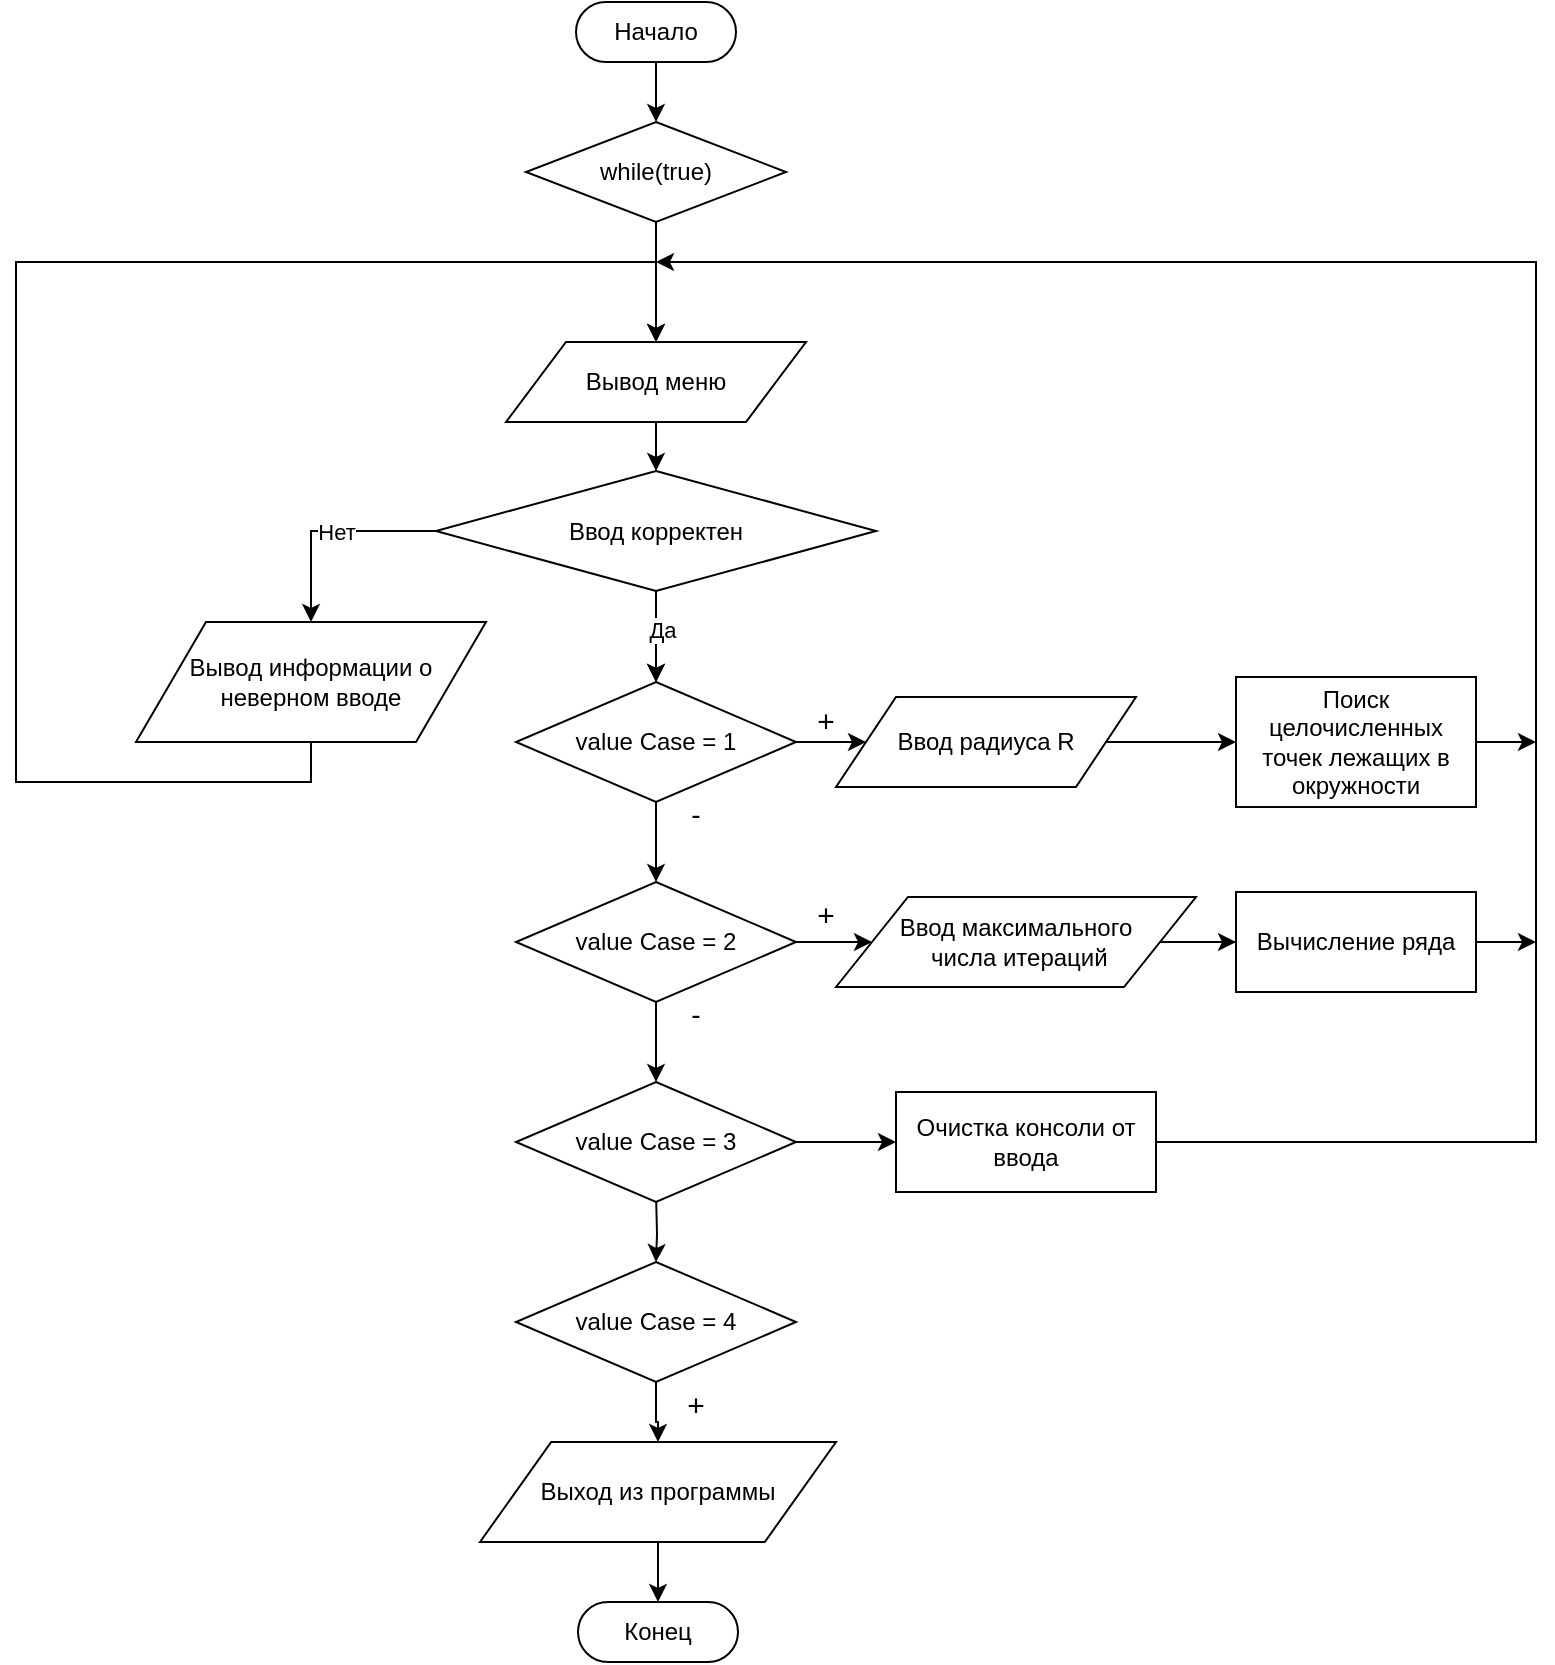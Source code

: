 <mxfile version="27.0.5" pages="3">
  <diagram name="Блок Main" id="GXKgBE13PgpV4DJKCEHK">
    <mxGraphModel dx="2152" dy="2210" grid="1" gridSize="10" guides="1" tooltips="1" connect="1" arrows="1" fold="1" page="1" pageScale="1" pageWidth="827" pageHeight="1169" math="0" shadow="0">
      <root>
        <mxCell id="0" />
        <mxCell id="1" parent="0" />
        <mxCell id="cJW6fDV2OWI1Qg8kYUXk-21" style="edgeStyle=orthogonalEdgeStyle;rounded=0;orthogonalLoop=1;jettySize=auto;html=1;exitX=0.5;exitY=0.5;exitDx=0;exitDy=15;exitPerimeter=0;entryX=0.5;entryY=0;entryDx=0;entryDy=0;" edge="1" parent="1" source="cJW6fDV2OWI1Qg8kYUXk-6" target="cJW6fDV2OWI1Qg8kYUXk-8">
          <mxGeometry relative="1" as="geometry" />
        </mxCell>
        <mxCell id="cJW6fDV2OWI1Qg8kYUXk-6" value="Начало" style="html=1;dashed=0;whiteSpace=wrap;shape=mxgraph.dfd.start" vertex="1" parent="1">
          <mxGeometry x="170" y="320" width="80" height="30" as="geometry" />
        </mxCell>
        <mxCell id="cJW6fDV2OWI1Qg8kYUXk-60" value="" style="edgeStyle=orthogonalEdgeStyle;rounded=0;orthogonalLoop=1;jettySize=auto;html=1;" edge="1" parent="1" source="cJW6fDV2OWI1Qg8kYUXk-7" target="cJW6fDV2OWI1Qg8kYUXk-10">
          <mxGeometry relative="1" as="geometry" />
        </mxCell>
        <mxCell id="cJW6fDV2OWI1Qg8kYUXk-7" value="Вывод меню" style="shape=parallelogram;perimeter=parallelogramPerimeter;whiteSpace=wrap;html=1;dashed=0;" vertex="1" parent="1">
          <mxGeometry x="135" y="490" width="150" height="40" as="geometry" />
        </mxCell>
        <mxCell id="cJW6fDV2OWI1Qg8kYUXk-13" style="edgeStyle=orthogonalEdgeStyle;rounded=0;orthogonalLoop=1;jettySize=auto;html=1;exitX=0.5;exitY=1;exitDx=0;exitDy=0;" edge="1" parent="1" source="cJW6fDV2OWI1Qg8kYUXk-8">
          <mxGeometry relative="1" as="geometry">
            <mxPoint x="210" y="490" as="targetPoint" />
          </mxGeometry>
        </mxCell>
        <mxCell id="cJW6fDV2OWI1Qg8kYUXk-8" value="while(true)" style="shape=rhombus;html=1;dashed=0;whiteSpace=wrap;perimeter=rhombusPerimeter;" vertex="1" parent="1">
          <mxGeometry x="145" y="380" width="130" height="50" as="geometry" />
        </mxCell>
        <mxCell id="cJW6fDV2OWI1Qg8kYUXk-14" style="edgeStyle=orthogonalEdgeStyle;rounded=0;orthogonalLoop=1;jettySize=auto;html=1;exitX=0;exitY=0.5;exitDx=0;exitDy=0;entryX=0.5;entryY=0;entryDx=0;entryDy=0;" edge="1" parent="1" source="cJW6fDV2OWI1Qg8kYUXk-10" target="cJW6fDV2OWI1Qg8kYUXk-11">
          <mxGeometry relative="1" as="geometry" />
        </mxCell>
        <mxCell id="cJW6fDV2OWI1Qg8kYUXk-62" value="Нет" style="edgeLabel;html=1;align=center;verticalAlign=middle;resizable=0;points=[];" vertex="1" connectable="0" parent="cJW6fDV2OWI1Qg8kYUXk-14">
          <mxGeometry x="-0.077" relative="1" as="geometry">
            <mxPoint as="offset" />
          </mxGeometry>
        </mxCell>
        <mxCell id="cJW6fDV2OWI1Qg8kYUXk-61" value="" style="edgeStyle=orthogonalEdgeStyle;rounded=0;orthogonalLoop=1;jettySize=auto;html=1;" edge="1" parent="1" source="cJW6fDV2OWI1Qg8kYUXk-10" target="cJW6fDV2OWI1Qg8kYUXk-15">
          <mxGeometry relative="1" as="geometry" />
        </mxCell>
        <mxCell id="cJW6fDV2OWI1Qg8kYUXk-64" value="" style="edgeStyle=orthogonalEdgeStyle;rounded=0;orthogonalLoop=1;jettySize=auto;html=1;" edge="1" parent="1" source="cJW6fDV2OWI1Qg8kYUXk-10" target="cJW6fDV2OWI1Qg8kYUXk-15">
          <mxGeometry relative="1" as="geometry" />
        </mxCell>
        <mxCell id="cJW6fDV2OWI1Qg8kYUXk-65" value="Да" style="edgeLabel;html=1;align=center;verticalAlign=middle;resizable=0;points=[];" vertex="1" connectable="0" parent="cJW6fDV2OWI1Qg8kYUXk-64">
          <mxGeometry x="-0.15" y="3" relative="1" as="geometry">
            <mxPoint as="offset" />
          </mxGeometry>
        </mxCell>
        <mxCell id="cJW6fDV2OWI1Qg8kYUXk-10" value="Ввод корректен" style="shape=rhombus;html=1;dashed=0;whiteSpace=wrap;perimeter=rhombusPerimeter;" vertex="1" parent="1">
          <mxGeometry x="100" y="554.5" width="220" height="60" as="geometry" />
        </mxCell>
        <mxCell id="cJW6fDV2OWI1Qg8kYUXk-12" style="edgeStyle=orthogonalEdgeStyle;rounded=0;orthogonalLoop=1;jettySize=auto;html=1;exitX=0.5;exitY=1;exitDx=0;exitDy=0;entryX=0.5;entryY=0;entryDx=0;entryDy=0;" edge="1" parent="1" source="cJW6fDV2OWI1Qg8kYUXk-11" target="cJW6fDV2OWI1Qg8kYUXk-7">
          <mxGeometry relative="1" as="geometry">
            <Array as="points">
              <mxPoint x="38" y="710" />
              <mxPoint x="-110" y="710" />
              <mxPoint x="-110" y="450" />
              <mxPoint x="210" y="450" />
            </Array>
          </mxGeometry>
        </mxCell>
        <mxCell id="cJW6fDV2OWI1Qg8kYUXk-11" value="Вывод информации о неверном вводе" style="shape=parallelogram;perimeter=parallelogramPerimeter;whiteSpace=wrap;html=1;dashed=0;" vertex="1" parent="1">
          <mxGeometry x="-50" y="630" width="175" height="60" as="geometry" />
        </mxCell>
        <mxCell id="cJW6fDV2OWI1Qg8kYUXk-32" value="" style="edgeStyle=orthogonalEdgeStyle;rounded=0;orthogonalLoop=1;jettySize=auto;html=1;" edge="1" parent="1" source="cJW6fDV2OWI1Qg8kYUXk-15" target="cJW6fDV2OWI1Qg8kYUXk-29">
          <mxGeometry relative="1" as="geometry" />
        </mxCell>
        <mxCell id="cJW6fDV2OWI1Qg8kYUXk-43" value="" style="edgeStyle=orthogonalEdgeStyle;rounded=0;orthogonalLoop=1;jettySize=auto;html=1;" edge="1" parent="1" source="cJW6fDV2OWI1Qg8kYUXk-15" target="cJW6fDV2OWI1Qg8kYUXk-16">
          <mxGeometry relative="1" as="geometry" />
        </mxCell>
        <mxCell id="cJW6fDV2OWI1Qg8kYUXk-15" value="value Case = 1" style="shape=rhombus;html=1;dashed=0;whiteSpace=wrap;perimeter=rhombusPerimeter;" vertex="1" parent="1">
          <mxGeometry x="140" y="660" width="140" height="60" as="geometry" />
        </mxCell>
        <mxCell id="cJW6fDV2OWI1Qg8kYUXk-35" value="" style="edgeStyle=orthogonalEdgeStyle;rounded=0;orthogonalLoop=1;jettySize=auto;html=1;" edge="1" parent="1" source="cJW6fDV2OWI1Qg8kYUXk-16" target="cJW6fDV2OWI1Qg8kYUXk-34">
          <mxGeometry relative="1" as="geometry" />
        </mxCell>
        <mxCell id="cJW6fDV2OWI1Qg8kYUXk-44" value="" style="edgeStyle=orthogonalEdgeStyle;rounded=0;orthogonalLoop=1;jettySize=auto;html=1;" edge="1" parent="1" source="cJW6fDV2OWI1Qg8kYUXk-16">
          <mxGeometry relative="1" as="geometry">
            <mxPoint x="210" y="860" as="targetPoint" />
          </mxGeometry>
        </mxCell>
        <mxCell id="cJW6fDV2OWI1Qg8kYUXk-16" value="value Case = 2" style="shape=rhombus;html=1;dashed=0;whiteSpace=wrap;perimeter=rhombusPerimeter;" vertex="1" parent="1">
          <mxGeometry x="140" y="760" width="140" height="60" as="geometry" />
        </mxCell>
        <mxCell id="cJW6fDV2OWI1Qg8kYUXk-46" value="" style="edgeStyle=orthogonalEdgeStyle;rounded=0;orthogonalLoop=1;jettySize=auto;html=1;" edge="1" parent="1" target="cJW6fDV2OWI1Qg8kYUXk-19">
          <mxGeometry relative="1" as="geometry">
            <mxPoint x="210.0" y="915" as="sourcePoint" />
          </mxGeometry>
        </mxCell>
        <mxCell id="cJW6fDV2OWI1Qg8kYUXk-42" value="" style="edgeStyle=orthogonalEdgeStyle;rounded=0;orthogonalLoop=1;jettySize=auto;html=1;" edge="1" parent="1" source="cJW6fDV2OWI1Qg8kYUXk-19" target="cJW6fDV2OWI1Qg8kYUXk-41">
          <mxGeometry relative="1" as="geometry" />
        </mxCell>
        <mxCell id="cJW6fDV2OWI1Qg8kYUXk-19" value="value Case = 4" style="shape=rhombus;html=1;dashed=0;whiteSpace=wrap;perimeter=rhombusPerimeter;" vertex="1" parent="1">
          <mxGeometry x="140" y="950" width="140" height="60" as="geometry" />
        </mxCell>
        <mxCell id="cJW6fDV2OWI1Qg8kYUXk-49" value="" style="edgeStyle=orthogonalEdgeStyle;rounded=0;orthogonalLoop=1;jettySize=auto;html=1;" edge="1" parent="1" source="cJW6fDV2OWI1Qg8kYUXk-20" target="cJW6fDV2OWI1Qg8kYUXk-48">
          <mxGeometry relative="1" as="geometry" />
        </mxCell>
        <mxCell id="cJW6fDV2OWI1Qg8kYUXk-20" value="value Case = 3" style="shape=rhombus;html=1;dashed=0;whiteSpace=wrap;perimeter=rhombusPerimeter;" vertex="1" parent="1">
          <mxGeometry x="140" y="860" width="140" height="60" as="geometry" />
        </mxCell>
        <mxCell id="cJW6fDV2OWI1Qg8kYUXk-67" style="edgeStyle=orthogonalEdgeStyle;rounded=0;orthogonalLoop=1;jettySize=auto;html=1;exitX=1;exitY=0.5;exitDx=0;exitDy=0;" edge="1" parent="1" source="cJW6fDV2OWI1Qg8kYUXk-24">
          <mxGeometry relative="1" as="geometry">
            <mxPoint x="650" y="790" as="targetPoint" />
          </mxGeometry>
        </mxCell>
        <mxCell id="cJW6fDV2OWI1Qg8kYUXk-24" value="Вычисление ряда" style="html=1;dashed=0;whiteSpace=wrap;" vertex="1" parent="1">
          <mxGeometry x="500" y="765" width="120" height="50" as="geometry" />
        </mxCell>
        <mxCell id="cJW6fDV2OWI1Qg8kYUXk-68" style="edgeStyle=orthogonalEdgeStyle;rounded=0;orthogonalLoop=1;jettySize=auto;html=1;exitX=1;exitY=0.5;exitDx=0;exitDy=0;" edge="1" parent="1" source="cJW6fDV2OWI1Qg8kYUXk-28">
          <mxGeometry relative="1" as="geometry">
            <mxPoint x="650" y="690" as="targetPoint" />
          </mxGeometry>
        </mxCell>
        <mxCell id="cJW6fDV2OWI1Qg8kYUXk-28" value="Поиск целочисленных точек лежащих в окружности" style="html=1;dashed=0;whiteSpace=wrap;" vertex="1" parent="1">
          <mxGeometry x="500" y="657.5" width="120" height="65" as="geometry" />
        </mxCell>
        <mxCell id="cJW6fDV2OWI1Qg8kYUXk-33" value="" style="edgeStyle=orthogonalEdgeStyle;rounded=0;orthogonalLoop=1;jettySize=auto;html=1;" edge="1" parent="1" source="cJW6fDV2OWI1Qg8kYUXk-29" target="cJW6fDV2OWI1Qg8kYUXk-28">
          <mxGeometry relative="1" as="geometry" />
        </mxCell>
        <mxCell id="cJW6fDV2OWI1Qg8kYUXk-29" value="Ввод радиуса R" style="shape=parallelogram;perimeter=parallelogramPerimeter;whiteSpace=wrap;html=1;dashed=0;" vertex="1" parent="1">
          <mxGeometry x="300" y="667.5" width="150" height="45" as="geometry" />
        </mxCell>
        <mxCell id="cJW6fDV2OWI1Qg8kYUXk-84" value="" style="edgeStyle=orthogonalEdgeStyle;rounded=0;orthogonalLoop=1;jettySize=auto;html=1;" edge="1" parent="1" source="cJW6fDV2OWI1Qg8kYUXk-34" target="cJW6fDV2OWI1Qg8kYUXk-24">
          <mxGeometry relative="1" as="geometry" />
        </mxCell>
        <mxCell id="cJW6fDV2OWI1Qg8kYUXk-34" value="Ввод максимального&lt;br&gt;&amp;nbsp;числа итераций" style="shape=parallelogram;perimeter=parallelogramPerimeter;whiteSpace=wrap;html=1;dashed=0;" vertex="1" parent="1">
          <mxGeometry x="300" y="767.5" width="180" height="45" as="geometry" />
        </mxCell>
        <mxCell id="cJW6fDV2OWI1Qg8kYUXk-51" value="" style="edgeStyle=orthogonalEdgeStyle;rounded=0;orthogonalLoop=1;jettySize=auto;html=1;" edge="1" parent="1" source="cJW6fDV2OWI1Qg8kYUXk-41" target="cJW6fDV2OWI1Qg8kYUXk-50">
          <mxGeometry relative="1" as="geometry" />
        </mxCell>
        <mxCell id="cJW6fDV2OWI1Qg8kYUXk-41" value="Выход из программы" style="shape=parallelogram;perimeter=parallelogramPerimeter;whiteSpace=wrap;html=1;dashed=0;" vertex="1" parent="1">
          <mxGeometry x="122" y="1040" width="178" height="50" as="geometry" />
        </mxCell>
        <mxCell id="cJW6fDV2OWI1Qg8kYUXk-55" style="edgeStyle=orthogonalEdgeStyle;rounded=0;orthogonalLoop=1;jettySize=auto;html=1;exitX=1;exitY=0.5;exitDx=0;exitDy=0;" edge="1" parent="1" source="cJW6fDV2OWI1Qg8kYUXk-48">
          <mxGeometry relative="1" as="geometry">
            <mxPoint x="210" y="450" as="targetPoint" />
            <Array as="points">
              <mxPoint x="650" y="890" />
              <mxPoint x="650" y="450" />
            </Array>
          </mxGeometry>
        </mxCell>
        <mxCell id="cJW6fDV2OWI1Qg8kYUXk-48" value="Очистка консоли от ввода" style="html=1;dashed=0;whiteSpace=wrap;" vertex="1" parent="1">
          <mxGeometry x="330" y="865" width="130" height="50" as="geometry" />
        </mxCell>
        <mxCell id="cJW6fDV2OWI1Qg8kYUXk-50" value="Конец" style="html=1;dashed=0;whiteSpace=wrap;shape=mxgraph.dfd.start" vertex="1" parent="1">
          <mxGeometry x="171" y="1120" width="80" height="30" as="geometry" />
        </mxCell>
        <mxCell id="cJW6fDV2OWI1Qg8kYUXk-72" value="&lt;font style=&quot;font-size: 15px;&quot;&gt;+&lt;/font&gt;" style="text;html=1;align=center;verticalAlign=middle;whiteSpace=wrap;rounded=0;strokeWidth=1;" vertex="1" parent="1">
          <mxGeometry x="275" y="667.5" width="40" height="22.5" as="geometry" />
        </mxCell>
        <mxCell id="cJW6fDV2OWI1Qg8kYUXk-73" value="&lt;font style=&quot;font-size: 15px;&quot;&gt;+&lt;/font&gt;" style="text;html=1;align=center;verticalAlign=middle;whiteSpace=wrap;rounded=0;strokeWidth=1;" vertex="1" parent="1">
          <mxGeometry x="275" y="765" width="40" height="22.5" as="geometry" />
        </mxCell>
        <mxCell id="cJW6fDV2OWI1Qg8kYUXk-77" value="&lt;font style=&quot;font-size: 15px;&quot;&gt;+&lt;/font&gt;" style="text;html=1;align=center;verticalAlign=middle;whiteSpace=wrap;rounded=0;strokeWidth=1;" vertex="1" parent="1">
          <mxGeometry x="210" y="1010" width="40" height="22.5" as="geometry" />
        </mxCell>
        <mxCell id="cJW6fDV2OWI1Qg8kYUXk-82" value="&lt;font style=&quot;font-size: 14px;&quot;&gt;-&lt;/font&gt;" style="text;html=1;align=center;verticalAlign=middle;whiteSpace=wrap;rounded=0;strokeWidth=1;" vertex="1" parent="1">
          <mxGeometry x="210" y="815" width="40" height="22.5" as="geometry" />
        </mxCell>
        <mxCell id="cJW6fDV2OWI1Qg8kYUXk-83" value="&lt;font style=&quot;font-size: 14px;&quot;&gt;-&lt;/font&gt;" style="text;html=1;align=center;verticalAlign=middle;whiteSpace=wrap;rounded=0;strokeWidth=1;" vertex="1" parent="1">
          <mxGeometry x="210" y="715" width="40" height="22.5" as="geometry" />
        </mxCell>
      </root>
    </mxGraphModel>
  </diagram>
  <diagram id="nFBIZcK_e2PeYISjaXy1" name="Метод поиска числа точек">
    <mxGraphModel dx="1178" dy="1964" grid="1" gridSize="10" guides="1" tooltips="1" connect="1" arrows="1" fold="1" page="1" pageScale="1" pageWidth="827" pageHeight="1169" math="0" shadow="0">
      <root>
        <mxCell id="0" />
        <mxCell id="1" parent="0" />
        <mxCell id="mQB3HQz9weVYldsgbCYN-5" value="" style="edgeStyle=orthogonalEdgeStyle;rounded=0;orthogonalLoop=1;jettySize=auto;html=1;" edge="1" parent="1" source="mQB3HQz9weVYldsgbCYN-2" target="mQB3HQz9weVYldsgbCYN-4">
          <mxGeometry relative="1" as="geometry" />
        </mxCell>
        <mxCell id="mQB3HQz9weVYldsgbCYN-2" value="Начало" style="html=1;dashed=0;whiteSpace=wrap;shape=mxgraph.dfd.start" vertex="1" parent="1">
          <mxGeometry x="320" y="470" width="80" height="30" as="geometry" />
        </mxCell>
        <mxCell id="mQB3HQz9weVYldsgbCYN-25" value="" style="edgeStyle=orthogonalEdgeStyle;rounded=0;orthogonalLoop=1;jettySize=auto;html=1;" edge="1" parent="1" source="mQB3HQz9weVYldsgbCYN-3" target="mQB3HQz9weVYldsgbCYN-8">
          <mxGeometry relative="1" as="geometry" />
        </mxCell>
        <mxCell id="mQB3HQz9weVYldsgbCYN-3" value="Ввод радиуса R" style="shape=parallelogram;perimeter=parallelogramPerimeter;whiteSpace=wrap;html=1;dashed=0;" vertex="1" parent="1">
          <mxGeometry x="290" y="630" width="140" height="40" as="geometry" />
        </mxCell>
        <mxCell id="mQB3HQz9weVYldsgbCYN-6" value="" style="edgeStyle=orthogonalEdgeStyle;rounded=0;orthogonalLoop=1;jettySize=auto;html=1;" edge="1" parent="1" source="mQB3HQz9weVYldsgbCYN-4" target="mQB3HQz9weVYldsgbCYN-3">
          <mxGeometry relative="1" as="geometry" />
        </mxCell>
        <mxCell id="mQB3HQz9weVYldsgbCYN-4" value="while(true)" style="shape=rhombus;html=1;dashed=0;whiteSpace=wrap;perimeter=rhombusPerimeter;" vertex="1" parent="1">
          <mxGeometry x="290" y="520" width="140" height="50" as="geometry" />
        </mxCell>
        <mxCell id="mQB3HQz9weVYldsgbCYN-26" style="edgeStyle=orthogonalEdgeStyle;rounded=0;orthogonalLoop=1;jettySize=auto;html=1;exitX=0;exitY=0.5;exitDx=0;exitDy=0;" edge="1" parent="1" source="mQB3HQz9weVYldsgbCYN-7">
          <mxGeometry relative="1" as="geometry">
            <mxPoint x="255.0" y="702.5" as="sourcePoint" />
            <mxPoint x="360" y="597.5" as="targetPoint" />
            <Array as="points">
              <mxPoint x="160" y="725" />
              <mxPoint x="160" y="598" />
              <mxPoint x="360" y="598" />
            </Array>
          </mxGeometry>
        </mxCell>
        <mxCell id="mQB3HQz9weVYldsgbCYN-7" value="Проверка корректности ввода" style="shape=rhombus;html=1;dashed=0;whiteSpace=wrap;perimeter=rhombusPerimeter;" vertex="1" parent="1">
          <mxGeometry x="255" y="690" width="210" height="70" as="geometry" />
        </mxCell>
        <mxCell id="mQB3HQz9weVYldsgbCYN-11" value="" style="edgeStyle=orthogonalEdgeStyle;rounded=0;orthogonalLoop=1;jettySize=auto;html=1;" edge="1" parent="1" source="mQB3HQz9weVYldsgbCYN-8" target="mQB3HQz9weVYldsgbCYN-9">
          <mxGeometry relative="1" as="geometry" />
        </mxCell>
        <mxCell id="mQB3HQz9weVYldsgbCYN-21" style="edgeStyle=orthogonalEdgeStyle;rounded=0;orthogonalLoop=1;jettySize=auto;html=1;exitX=1;exitY=0.5;exitDx=0;exitDy=0;entryX=0;entryY=0.5;entryDx=0;entryDy=0;" edge="1" parent="1" source="mQB3HQz9weVYldsgbCYN-8" target="mQB3HQz9weVYldsgbCYN-22">
          <mxGeometry relative="1" as="geometry">
            <mxPoint x="500" y="815.571" as="targetPoint" />
          </mxGeometry>
        </mxCell>
        <mxCell id="mQB3HQz9weVYldsgbCYN-8" value="Цикл от -R до R по х" style="shape=hexagon;perimeter=hexagonPerimeter2;whiteSpace=wrap;html=1;size=0.25" vertex="1" parent="1">
          <mxGeometry x="285" y="790" width="150" height="50" as="geometry" />
        </mxCell>
        <mxCell id="mQB3HQz9weVYldsgbCYN-13" value="" style="edgeStyle=orthogonalEdgeStyle;rounded=0;orthogonalLoop=1;jettySize=auto;html=1;" edge="1" parent="1" source="mQB3HQz9weVYldsgbCYN-9" target="mQB3HQz9weVYldsgbCYN-12">
          <mxGeometry relative="1" as="geometry" />
        </mxCell>
        <mxCell id="mQB3HQz9weVYldsgbCYN-20" style="edgeStyle=orthogonalEdgeStyle;rounded=0;orthogonalLoop=1;jettySize=auto;html=1;exitX=1;exitY=0.5;exitDx=0;exitDy=0;entryX=0;entryY=0.5;entryDx=0;entryDy=0;" edge="1" parent="1" source="mQB3HQz9weVYldsgbCYN-9" target="mQB3HQz9weVYldsgbCYN-8">
          <mxGeometry relative="1" as="geometry">
            <Array as="points">
              <mxPoint x="560" y="895" />
              <mxPoint x="560" y="1110" />
              <mxPoint x="160" y="1110" />
              <mxPoint x="160" y="815" />
            </Array>
          </mxGeometry>
        </mxCell>
        <mxCell id="mQB3HQz9weVYldsgbCYN-9" value="Цикл от -R до R по y" style="shape=hexagon;perimeter=hexagonPerimeter2;whiteSpace=wrap;html=1;size=0.25" vertex="1" parent="1">
          <mxGeometry x="285" y="870" width="150" height="50" as="geometry" />
        </mxCell>
        <mxCell id="mQB3HQz9weVYldsgbCYN-15" value="" style="edgeStyle=orthogonalEdgeStyle;rounded=0;orthogonalLoop=1;jettySize=auto;html=1;" edge="1" parent="1" source="mQB3HQz9weVYldsgbCYN-12" target="mQB3HQz9weVYldsgbCYN-14">
          <mxGeometry relative="1" as="geometry">
            <Array as="points">
              <mxPoint x="480" y="975" />
            </Array>
          </mxGeometry>
        </mxCell>
        <mxCell id="mQB3HQz9weVYldsgbCYN-18" style="edgeStyle=orthogonalEdgeStyle;rounded=0;orthogonalLoop=1;jettySize=auto;html=1;exitX=0;exitY=0.5;exitDx=0;exitDy=0;endArrow=none;startFill=0;" edge="1" parent="1" source="mQB3HQz9weVYldsgbCYN-12">
          <mxGeometry relative="1" as="geometry">
            <mxPoint x="360" y="1050" as="targetPoint" />
            <Array as="points">
              <mxPoint x="240" y="975" />
              <mxPoint x="240" y="1050" />
            </Array>
          </mxGeometry>
        </mxCell>
        <mxCell id="mQB3HQz9weVYldsgbCYN-12" value="x^2+y^2&amp;lt;=R^2" style="shape=rhombus;html=1;dashed=0;whiteSpace=wrap;perimeter=rhombusPerimeter;" vertex="1" parent="1">
          <mxGeometry x="290" y="950" width="140" height="50" as="geometry" />
        </mxCell>
        <mxCell id="mQB3HQz9weVYldsgbCYN-19" style="edgeStyle=orthogonalEdgeStyle;rounded=0;orthogonalLoop=1;jettySize=auto;html=1;exitX=0.5;exitY=1;exitDx=0;exitDy=0;entryX=0;entryY=0.5;entryDx=0;entryDy=0;" edge="1" parent="1" source="mQB3HQz9weVYldsgbCYN-14" target="mQB3HQz9weVYldsgbCYN-9">
          <mxGeometry relative="1" as="geometry">
            <mxPoint x="360" y="1070" as="targetPoint" />
            <Array as="points">
              <mxPoint x="485" y="1050" />
              <mxPoint x="360" y="1050" />
              <mxPoint x="360" y="1080" />
              <mxPoint x="200" y="1080" />
              <mxPoint x="200" y="895" />
            </Array>
          </mxGeometry>
        </mxCell>
        <mxCell id="mQB3HQz9weVYldsgbCYN-14" value="Увеличение счетчика на +1" style="html=1;dashed=0;whiteSpace=wrap;" vertex="1" parent="1">
          <mxGeometry x="435" y="1000" width="100" height="30" as="geometry" />
        </mxCell>
        <mxCell id="mQB3HQz9weVYldsgbCYN-23" style="edgeStyle=orthogonalEdgeStyle;rounded=0;orthogonalLoop=1;jettySize=auto;html=1;exitX=1;exitY=0.5;exitDx=0;exitDy=0;entryX=0;entryY=0.5;entryDx=0;entryDy=0;entryPerimeter=0;" edge="1" parent="1" source="mQB3HQz9weVYldsgbCYN-22" target="mQB3HQz9weVYldsgbCYN-24">
          <mxGeometry relative="1" as="geometry">
            <mxPoint x="635.0" y="815.294" as="targetPoint" />
          </mxGeometry>
        </mxCell>
        <mxCell id="mQB3HQz9weVYldsgbCYN-22" value="Вывод значения счетчика" style="shape=parallelogram;perimeter=parallelogramPerimeter;whiteSpace=wrap;html=1;dashed=0;" vertex="1" parent="1">
          <mxGeometry x="450" y="795" width="140" height="40" as="geometry" />
        </mxCell>
        <mxCell id="mQB3HQz9weVYldsgbCYN-24" value="Конец" style="html=1;dashed=0;whiteSpace=wrap;shape=mxgraph.dfd.start" vertex="1" parent="1">
          <mxGeometry x="625" y="800" width="80" height="30" as="geometry" />
        </mxCell>
        <mxCell id="mQB3HQz9weVYldsgbCYN-27" value="Да" style="text;html=1;align=center;verticalAlign=middle;whiteSpace=wrap;rounded=0;" vertex="1" parent="1">
          <mxGeometry x="420" y="950" width="60" height="30" as="geometry" />
        </mxCell>
        <mxCell id="mQB3HQz9weVYldsgbCYN-28" value="Нет" style="text;html=1;align=center;verticalAlign=middle;whiteSpace=wrap;rounded=0;" vertex="1" parent="1">
          <mxGeometry x="240" y="950" width="60" height="30" as="geometry" />
        </mxCell>
        <mxCell id="mQB3HQz9weVYldsgbCYN-29" value="Нет" style="text;html=1;align=center;verticalAlign=middle;whiteSpace=wrap;rounded=0;" vertex="1" parent="1">
          <mxGeometry x="180" y="700" width="60" height="30" as="geometry" />
        </mxCell>
        <mxCell id="mQB3HQz9weVYldsgbCYN-30" value="Да" style="text;html=1;align=center;verticalAlign=middle;whiteSpace=wrap;rounded=0;" vertex="1" parent="1">
          <mxGeometry x="350" y="760" width="60" height="30" as="geometry" />
        </mxCell>
      </root>
    </mxGraphModel>
  </diagram>
  <diagram id="Ybrxpdkyec3NdqHek-5U" name="Вычисление ряда">
    <mxGraphModel dx="707" dy="1179" grid="1" gridSize="10" guides="1" tooltips="1" connect="1" arrows="1" fold="1" page="1" pageScale="1" pageWidth="827" pageHeight="1169" math="0" shadow="0">
      <root>
        <mxCell id="0" />
        <mxCell id="1" parent="0" />
        <mxCell id="IN3KknKxJQErJ16Oe6HC-1" value="" style="edgeStyle=orthogonalEdgeStyle;rounded=0;orthogonalLoop=1;jettySize=auto;html=1;" edge="1" parent="1" source="IN3KknKxJQErJ16Oe6HC-2" target="IN3KknKxJQErJ16Oe6HC-6">
          <mxGeometry relative="1" as="geometry" />
        </mxCell>
        <mxCell id="IN3KknKxJQErJ16Oe6HC-2" value="Начало" style="html=1;dashed=0;whiteSpace=wrap;shape=mxgraph.dfd.start" vertex="1" parent="1">
          <mxGeometry x="320" y="470" width="80" height="30" as="geometry" />
        </mxCell>
        <mxCell id="IN3KknKxJQErJ16Oe6HC-3" value="" style="edgeStyle=orthogonalEdgeStyle;rounded=0;orthogonalLoop=1;jettySize=auto;html=1;" edge="1" parent="1" source="IN3KknKxJQErJ16Oe6HC-4">
          <mxGeometry relative="1" as="geometry">
            <mxPoint x="360" y="790" as="targetPoint" />
          </mxGeometry>
        </mxCell>
        <mxCell id="IN3KknKxJQErJ16Oe6HC-4" value="Ввод числа counterInter" style="shape=parallelogram;perimeter=parallelogramPerimeter;whiteSpace=wrap;html=1;dashed=0;" vertex="1" parent="1">
          <mxGeometry x="271.25" y="630" width="177.5" height="40" as="geometry" />
        </mxCell>
        <mxCell id="IN3KknKxJQErJ16Oe6HC-5" value="" style="edgeStyle=orthogonalEdgeStyle;rounded=0;orthogonalLoop=1;jettySize=auto;html=1;" edge="1" parent="1" source="IN3KknKxJQErJ16Oe6HC-6" target="IN3KknKxJQErJ16Oe6HC-4">
          <mxGeometry relative="1" as="geometry" />
        </mxCell>
        <mxCell id="IN3KknKxJQErJ16Oe6HC-6" value="while(true)" style="shape=rhombus;html=1;dashed=0;whiteSpace=wrap;perimeter=rhombusPerimeter;" vertex="1" parent="1">
          <mxGeometry x="290" y="520" width="140" height="50" as="geometry" />
        </mxCell>
        <mxCell id="IN3KknKxJQErJ16Oe6HC-7" style="edgeStyle=orthogonalEdgeStyle;rounded=0;orthogonalLoop=1;jettySize=auto;html=1;exitX=0;exitY=0.5;exitDx=0;exitDy=0;" edge="1" parent="1" source="IN3KknKxJQErJ16Oe6HC-8">
          <mxGeometry relative="1" as="geometry">
            <mxPoint x="255.0" y="702.5" as="sourcePoint" />
            <mxPoint x="360" y="597.5" as="targetPoint" />
            <Array as="points">
              <mxPoint x="200" y="725" />
              <mxPoint x="200" y="598" />
            </Array>
          </mxGeometry>
        </mxCell>
        <mxCell id="IN3KknKxJQErJ16Oe6HC-8" value="Проверка корректности ввода" style="shape=rhombus;html=1;dashed=0;whiteSpace=wrap;perimeter=rhombusPerimeter;" vertex="1" parent="1">
          <mxGeometry x="255" y="690" width="210" height="70" as="geometry" />
        </mxCell>
        <mxCell id="IN3KknKxJQErJ16Oe6HC-22" value="Конец" style="html=1;dashed=0;whiteSpace=wrap;shape=mxgraph.dfd.start" vertex="1" parent="1">
          <mxGeometry x="488.75" y="965" width="80" height="30" as="geometry" />
        </mxCell>
        <mxCell id="IN3KknKxJQErJ16Oe6HC-25" value="Нет" style="text;html=1;align=center;verticalAlign=middle;whiteSpace=wrap;rounded=0;" vertex="1" parent="1">
          <mxGeometry x="195" y="690" width="60" height="30" as="geometry" />
        </mxCell>
        <mxCell id="IN3KknKxJQErJ16Oe6HC-26" value="Да" style="text;html=1;align=center;verticalAlign=middle;whiteSpace=wrap;rounded=0;" vertex="1" parent="1">
          <mxGeometry x="350" y="760" width="60" height="30" as="geometry" />
        </mxCell>
        <mxCell id="IN3KknKxJQErJ16Oe6HC-31" value="" style="edgeStyle=orthogonalEdgeStyle;rounded=0;orthogonalLoop=1;jettySize=auto;html=1;" edge="1" parent="1" source="IN3KknKxJQErJ16Oe6HC-27" target="IN3KknKxJQErJ16Oe6HC-29">
          <mxGeometry relative="1" as="geometry" />
        </mxCell>
        <mxCell id="IN3KknKxJQErJ16Oe6HC-36" style="edgeStyle=orthogonalEdgeStyle;rounded=0;orthogonalLoop=1;jettySize=auto;html=1;exitX=1;exitY=0.5;exitDx=0;exitDy=0;entryX=0.5;entryY=0;entryDx=0;entryDy=0;" edge="1" parent="1" source="IN3KknKxJQErJ16Oe6HC-27" target="IN3KknKxJQErJ16Oe6HC-33">
          <mxGeometry relative="1" as="geometry" />
        </mxCell>
        <mxCell id="IN3KknKxJQErJ16Oe6HC-27" value="while (a &amp;lt; 10^-4 или счетчик &amp;lt;counterIter)" style="shape=rhombus;html=1;dashed=0;whiteSpace=wrap;perimeter=rhombusPerimeter;" vertex="1" parent="1">
          <mxGeometry x="220" y="790" width="280" height="70" as="geometry" />
        </mxCell>
        <mxCell id="IN3KknKxJQErJ16Oe6HC-30" value="" style="edgeStyle=orthogonalEdgeStyle;rounded=0;orthogonalLoop=1;jettySize=auto;html=1;" edge="1" parent="1" source="IN3KknKxJQErJ16Oe6HC-28" target="IN3KknKxJQErJ16Oe6HC-29">
          <mxGeometry relative="1" as="geometry" />
        </mxCell>
        <mxCell id="IN3KknKxJQErJ16Oe6HC-28" value="a = 0.5*(a+(1/a))" style="rounded=0;whiteSpace=wrap;html=1;" vertex="1" parent="1">
          <mxGeometry x="300" y="910" width="120" height="40" as="geometry" />
        </mxCell>
        <mxCell id="IN3KknKxJQErJ16Oe6HC-32" style="edgeStyle=orthogonalEdgeStyle;rounded=0;orthogonalLoop=1;jettySize=auto;html=1;exitX=0.5;exitY=1;exitDx=0;exitDy=0;" edge="1" parent="1" source="IN3KknKxJQErJ16Oe6HC-29">
          <mxGeometry relative="1" as="geometry">
            <mxPoint x="360" y="890" as="targetPoint" />
            <Array as="points">
              <mxPoint x="360" y="1040" />
              <mxPoint x="250" y="1040" />
              <mxPoint x="250" y="890" />
            </Array>
          </mxGeometry>
        </mxCell>
        <mxCell id="IN3KknKxJQErJ16Oe6HC-29" value="Увеличение счетчика на +1" style="rounded=0;whiteSpace=wrap;html=1;" vertex="1" parent="1">
          <mxGeometry x="300" y="980" width="120" height="40" as="geometry" />
        </mxCell>
        <mxCell id="IN3KknKxJQErJ16Oe6HC-33" value="Вывод результа &lt;br&gt;и значения счетчика" style="shape=parallelogram;perimeter=parallelogramPerimeter;whiteSpace=wrap;html=1;dashed=0;" vertex="1" parent="1">
          <mxGeometry x="448.75" y="890" width="160" height="40" as="geometry" />
        </mxCell>
        <mxCell id="IN3KknKxJQErJ16Oe6HC-35" style="edgeStyle=orthogonalEdgeStyle;rounded=0;orthogonalLoop=1;jettySize=auto;html=1;exitX=0.5;exitY=1;exitDx=0;exitDy=0;entryX=0.5;entryY=0.5;entryDx=0;entryDy=-15;entryPerimeter=0;" edge="1" parent="1" source="IN3KknKxJQErJ16Oe6HC-33" target="IN3KknKxJQErJ16Oe6HC-22">
          <mxGeometry relative="1" as="geometry" />
        </mxCell>
        <mxCell id="IN3KknKxJQErJ16Oe6HC-37" value="Да" style="text;html=1;align=center;verticalAlign=middle;whiteSpace=wrap;rounded=0;" vertex="1" parent="1">
          <mxGeometry x="520" y="840" width="60" height="30" as="geometry" />
        </mxCell>
        <mxCell id="IN3KknKxJQErJ16Oe6HC-38" value="Нет" style="text;html=1;align=center;verticalAlign=middle;whiteSpace=wrap;rounded=0;" vertex="1" parent="1">
          <mxGeometry x="354" y="860" width="60" height="30" as="geometry" />
        </mxCell>
      </root>
    </mxGraphModel>
  </diagram>
</mxfile>
